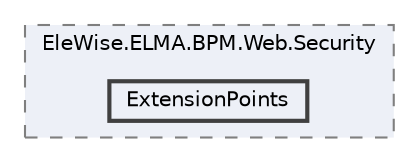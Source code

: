digraph "Web/Modules/EleWise.ELMA.BPM.Web.Security/ExtensionPoints"
{
 // LATEX_PDF_SIZE
  bgcolor="transparent";
  edge [fontname=Helvetica,fontsize=10,labelfontname=Helvetica,labelfontsize=10];
  node [fontname=Helvetica,fontsize=10,shape=box,height=0.2,width=0.4];
  compound=true
  subgraph clusterdir_421eb7dfd93239390a8f697457a79baa {
    graph [ bgcolor="#edf0f7", pencolor="grey50", label="EleWise.ELMA.BPM.Web.Security", fontname=Helvetica,fontsize=10 style="filled,dashed", URL="dir_421eb7dfd93239390a8f697457a79baa.html",tooltip=""]
  dir_a6be6cf3671b905e4164a4186a9fc2c5 [label="ExtensionPoints", fillcolor="#edf0f7", color="grey25", style="filled,bold", URL="dir_a6be6cf3671b905e4164a4186a9fc2c5.html",tooltip=""];
  }
}
